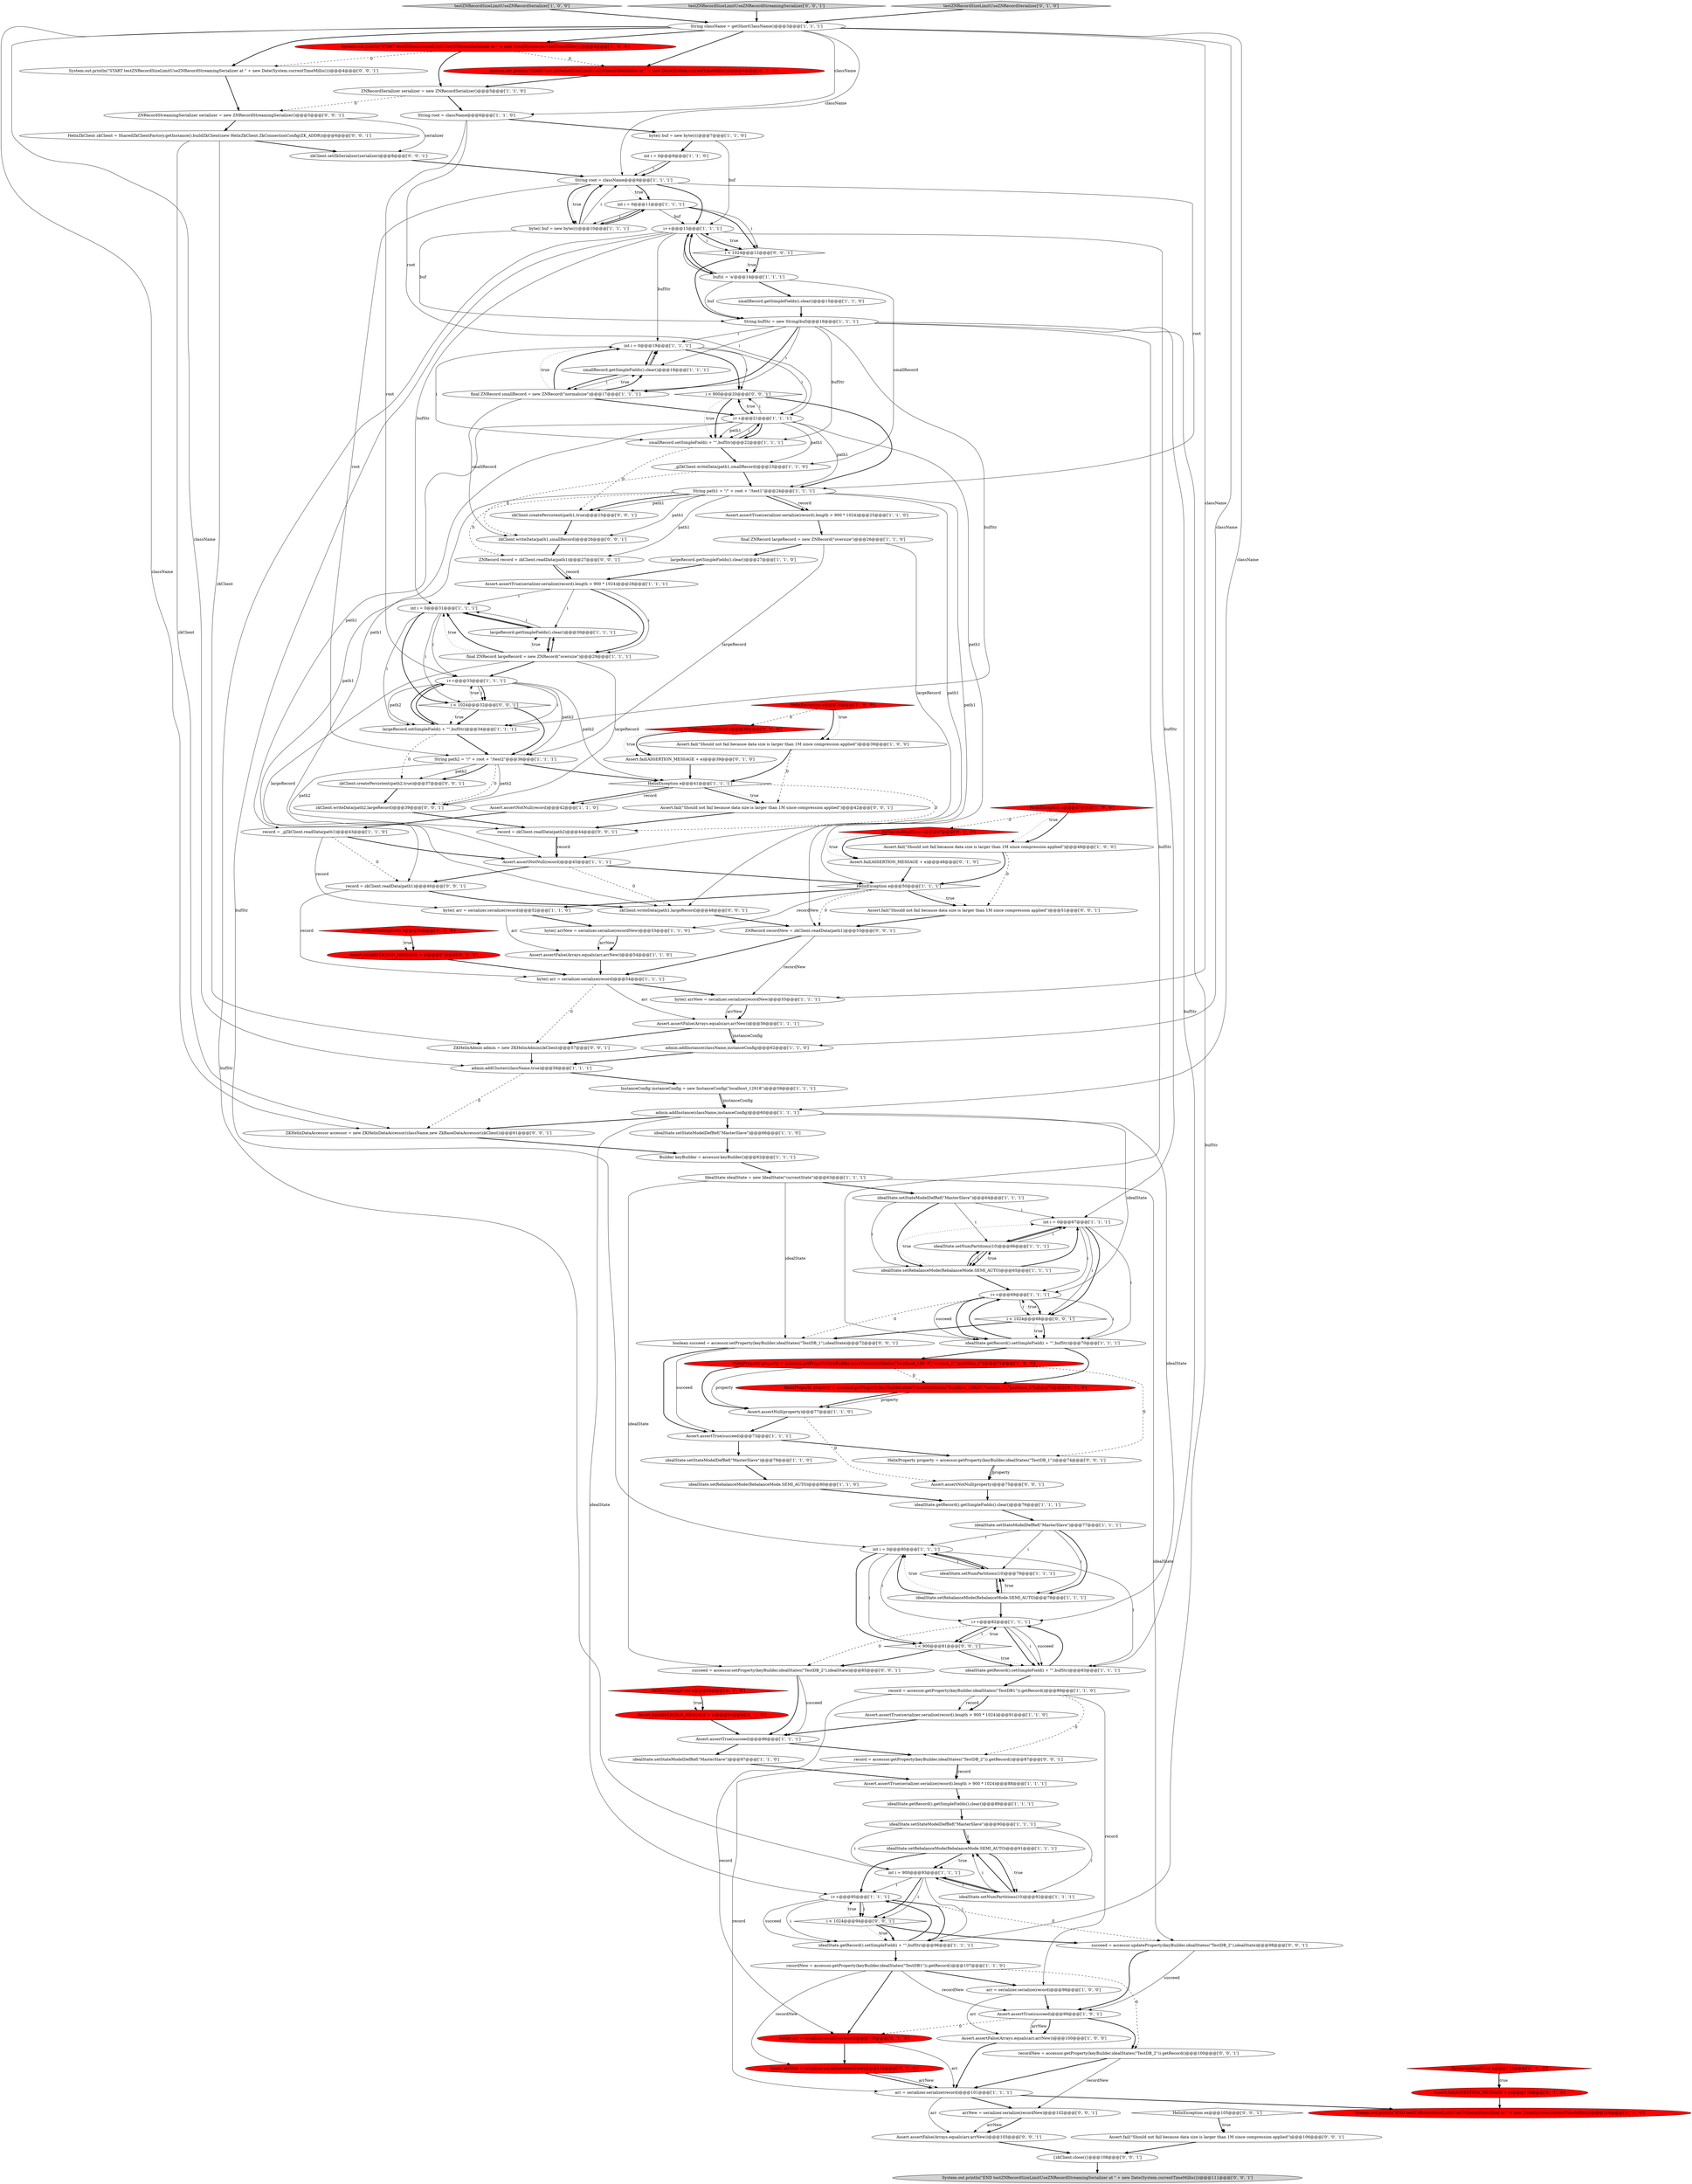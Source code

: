 digraph {
122 [style = filled, label = "zkClient.createPersistent(path2,true)@@@37@@@['0', '0', '1']", fillcolor = white, shape = ellipse image = "AAA0AAABBB3BBB"];
56 [style = filled, label = "byte(( arrNew = serializer.serialize(recordNew)@@@55@@@['1', '1', '1']", fillcolor = white, shape = ellipse image = "AAA0AAABBB1BBB"];
2 [style = filled, label = "final ZNRecord largeRecord = new ZNRecord(\"oversize\")@@@26@@@['1', '1', '0']", fillcolor = white, shape = ellipse image = "AAA0AAABBB1BBB"];
79 [style = filled, label = "System.out.println(\"START testZNRecordSizeLimitUseZNRecordSerializer at \" + new Date(System.currentTimeMillis()))@@@4@@@['1', '0', '0']", fillcolor = red, shape = ellipse image = "AAA1AAABBB1BBB"];
71 [style = filled, label = "String className = getShortClassName()@@@3@@@['1', '1', '1']", fillcolor = white, shape = ellipse image = "AAA0AAABBB1BBB"];
20 [style = filled, label = "i++@@@33@@@['1', '1', '1']", fillcolor = white, shape = ellipse image = "AAA0AAABBB1BBB"];
110 [style = filled, label = "boolean succeed = accessor.setProperty(keyBuilder.idealStates(\"TestDB_1\"),idealState)@@@72@@@['0', '0', '1']", fillcolor = white, shape = ellipse image = "AAA0AAABBB3BBB"];
37 [style = filled, label = "idealState.setStateModelDefRef(\"MasterSlave\")@@@64@@@['1', '1', '1']", fillcolor = white, shape = ellipse image = "AAA0AAABBB1BBB"];
90 [style = filled, label = "Assert.fail(ASSERTION_MESSAGE + e)@@@94@@@['0', '1', '0']", fillcolor = red, shape = ellipse image = "AAA1AAABBB2BBB"];
14 [style = filled, label = "Assert.assertTrue(serializer.serialize(record).length > 900 * 1024)@@@91@@@['1', '1', '0']", fillcolor = white, shape = ellipse image = "AAA0AAABBB1BBB"];
43 [style = filled, label = "i++@@@95@@@['1', '1', '1']", fillcolor = white, shape = ellipse image = "AAA0AAABBB1BBB"];
50 [style = filled, label = "IdealState idealState = new IdealState(\"currentState\")@@@63@@@['1', '1', '1']", fillcolor = white, shape = ellipse image = "AAA0AAABBB1BBB"];
115 [style = filled, label = "Assert.fail(\"Should not fail because data size is larger than 1M since compression applied\")@@@51@@@['0', '0', '1']", fillcolor = white, shape = ellipse image = "AAA0AAABBB3BBB"];
35 [style = filled, label = "final ZNRecord largeRecord = new ZNRecord(\"oversize\")@@@29@@@['1', '1', '1']", fillcolor = white, shape = ellipse image = "AAA0AAABBB1BBB"];
22 [style = filled, label = "idealState.getRecord().getSimpleFields().clear()@@@89@@@['1', '1', '1']", fillcolor = white, shape = ellipse image = "AAA0AAABBB1BBB"];
25 [style = filled, label = "testZNRecordSizeLimitUseZNRecordSerializer['1', '0', '0']", fillcolor = lightgray, shape = diamond image = "AAA0AAABBB1BBB"];
64 [style = filled, label = "idealState.setRebalanceMode(RebalanceMode.SEMI_AUTO)@@@91@@@['1', '1', '1']", fillcolor = white, shape = ellipse image = "AAA0AAABBB1BBB"];
85 [style = filled, label = "Assert.assertNotNull(record)@@@42@@@['1', '1', '0']", fillcolor = white, shape = ellipse image = "AAA0AAABBB1BBB"];
128 [style = filled, label = "recordNew = accessor.getProperty(keyBuilder.idealStates(\"TestDB_2\")).getRecord()@@@100@@@['0', '0', '1']", fillcolor = white, shape = ellipse image = "AAA0AAABBB3BBB"];
46 [style = filled, label = "int i = 0@@@11@@@['1', '1', '1']", fillcolor = white, shape = ellipse image = "AAA0AAABBB1BBB"];
47 [style = filled, label = "largeRecord.getSimpleFields().clear()@@@27@@@['1', '1', '0']", fillcolor = white, shape = ellipse image = "AAA0AAABBB1BBB"];
67 [style = filled, label = "byte(( buf = new byte((((@@@7@@@['1', '1', '0']", fillcolor = white, shape = ellipse image = "AAA0AAABBB1BBB"];
120 [style = filled, label = "zkClient.createPersistent(path1,true)@@@25@@@['0', '0', '1']", fillcolor = white, shape = ellipse image = "AAA0AAABBB3BBB"];
121 [style = filled, label = "testZNRecordSizeLimitUseZNRecordStreamingSerializer['0', '0', '1']", fillcolor = lightgray, shape = diamond image = "AAA0AAABBB3BBB"];
10 [style = filled, label = "int i = 0@@@31@@@['1', '1', '1']", fillcolor = white, shape = ellipse image = "AAA0AAABBB1BBB"];
108 [style = filled, label = "ZKHelixAdmin admin = new ZKHelixAdmin(zkClient)@@@57@@@['0', '0', '1']", fillcolor = white, shape = ellipse image = "AAA0AAABBB3BBB"];
140 [style = filled, label = "record = zkClient.readData(path2)@@@44@@@['0', '0', '1']", fillcolor = white, shape = ellipse image = "AAA0AAABBB3BBB"];
94 [style = filled, label = "HelixProperty property = accessor.getProperty(keyBuilder.stateTransitionStatus(\"localhost_12918\",\"session_1\",\"partition_1\"))@@@76@@@['0', '1', '0']", fillcolor = red, shape = ellipse image = "AAA1AAABBB2BBB"];
105 [style = filled, label = "ZNRecord record = zkClient.readData(path1)@@@27@@@['0', '0', '1']", fillcolor = white, shape = ellipse image = "AAA0AAABBB3BBB"];
132 [style = filled, label = "arrNew = serializer.serialize(recordNew)@@@102@@@['0', '0', '1']", fillcolor = white, shape = ellipse image = "AAA0AAABBB3BBB"];
126 [style = filled, label = "ZNRecordStreamingSerializer serializer = new ZNRecordStreamingSerializer()@@@5@@@['0', '0', '1']", fillcolor = white, shape = ellipse image = "AAA0AAABBB3BBB"];
77 [style = filled, label = "idealState.getRecord().setSimpleField(i + \"\",bufStr)@@@96@@@['1', '1', '1']", fillcolor = white, shape = ellipse image = "AAA0AAABBB1BBB"];
136 [style = filled, label = "HelixException ex@@@105@@@['0', '0', '1']", fillcolor = white, shape = diamond image = "AAA0AAABBB3BBB"];
53 [style = filled, label = "idealState.getRecord().getSimpleFields().clear()@@@76@@@['1', '1', '1']", fillcolor = white, shape = ellipse image = "AAA0AAABBB1BBB"];
86 [style = filled, label = "Assert.assertTrue(serializer.serialize(record).length > 900 * 1024)@@@25@@@['1', '1', '0']", fillcolor = white, shape = ellipse image = "AAA0AAABBB1BBB"];
68 [style = filled, label = "Assert.assertFalse(Arrays.equals(arr,arrNew))@@@100@@@['1', '0', '0']", fillcolor = white, shape = ellipse image = "AAA0AAABBB1BBB"];
58 [style = filled, label = "int i = 0@@@19@@@['1', '1', '1']", fillcolor = white, shape = ellipse image = "AAA0AAABBB1BBB"];
45 [style = filled, label = "int i = 900@@@93@@@['1', '1', '1']", fillcolor = white, shape = ellipse image = "AAA0AAABBB1BBB"];
6 [style = filled, label = "byte(( arrNew = serializer.serialize(recordNew)@@@53@@@['1', '1', '0']", fillcolor = white, shape = ellipse image = "AAA0AAABBB1BBB"];
29 [style = filled, label = "Assert.assertTrue(serializer.serialize(record).length > 900 * 1024)@@@88@@@['1', '1', '1']", fillcolor = white, shape = ellipse image = "AAA0AAABBB1BBB"];
99 [style = filled, label = "byte(( arr = serializer.serialize(record)@@@109@@@['0', '1', '0']", fillcolor = red, shape = ellipse image = "AAA1AAABBB2BBB"];
4 [style = filled, label = "String root = className@@@6@@@['1', '1', '0']", fillcolor = white, shape = ellipse image = "AAA0AAABBB1BBB"];
52 [style = filled, label = "Assert.fail(\"Should not fail because data size is larger than 1M since compression applied\")@@@48@@@['1', '0', '0']", fillcolor = white, shape = ellipse image = "AAA0AAABBB1BBB"];
104 [style = filled, label = "System.out.println(\"END testZNRecordSizeLimitUseZNRecordStreamingSerializer at \" + new Date(System.currentTimeMillis()))@@@111@@@['0', '0', '1']", fillcolor = lightgray, shape = ellipse image = "AAA0AAABBB3BBB"];
138 [style = filled, label = "zkClient.writeData(path1,smallRecord)@@@26@@@['0', '0', '1']", fillcolor = white, shape = ellipse image = "AAA0AAABBB3BBB"];
59 [style = filled, label = "idealState.setStateModelDefRef(\"MasterSlave\")@@@79@@@['1', '1', '0']", fillcolor = white, shape = ellipse image = "AAA0AAABBB1BBB"];
73 [style = filled, label = "HelixException e@@@41@@@['1', '1', '1']", fillcolor = white, shape = diamond image = "AAA0AAABBB1BBB"];
131 [style = filled, label = "i < 1024@@@32@@@['0', '0', '1']", fillcolor = white, shape = diamond image = "AAA0AAABBB3BBB"];
109 [style = filled, label = "Assert.assertFalse(Arrays.equals(arr,arrNew))@@@103@@@['0', '0', '1']", fillcolor = white, shape = ellipse image = "AAA0AAABBB3BBB"];
9 [style = filled, label = "arr = serializer.serialize(record)@@@101@@@['1', '1', '1']", fillcolor = white, shape = ellipse image = "AAA0AAABBB1BBB"];
92 [style = filled, label = "testZNRecordSizeLimitUseZNRecordSerializer['0', '1', '0']", fillcolor = lightgray, shape = diamond image = "AAA0AAABBB2BBB"];
61 [style = filled, label = "int i = 0@@@67@@@['1', '1', '1']", fillcolor = white, shape = ellipse image = "AAA0AAABBB1BBB"];
57 [style = filled, label = "Assert.assertTrue(succeed)@@@73@@@['1', '1', '1']", fillcolor = white, shape = ellipse image = "AAA0AAABBB1BBB"];
12 [style = filled, label = "i++@@@82@@@['1', '1', '1']", fillcolor = white, shape = ellipse image = "AAA0AAABBB1BBB"];
98 [style = filled, label = "Assert.fail(ASSERTION_MESSAGE + e)@@@57@@@['0', '1', '0']", fillcolor = red, shape = ellipse image = "AAA1AAABBB2BBB"];
60 [style = filled, label = "idealState.setNumPartitions(10)@@@66@@@['1', '1', '1']", fillcolor = white, shape = ellipse image = "AAA0AAABBB1BBB"];
62 [style = filled, label = "idealState.setRebalanceMode(RebalanceMode.SEMI_AUTO)@@@80@@@['1', '1', '0']", fillcolor = white, shape = ellipse image = "AAA0AAABBB1BBB"];
101 [style = filled, label = "Assert.fail(ASSERTION_MESSAGE + e)@@@48@@@['0', '1', '0']", fillcolor = white, shape = ellipse image = "AAA0AAABBB2BBB"];
51 [style = filled, label = "final ZNRecord smallRecord = new ZNRecord(\"normalsize\")@@@17@@@['1', '1', '1']", fillcolor = white, shape = ellipse image = "AAA0AAABBB1BBB"];
118 [style = filled, label = "i < 1024@@@12@@@['0', '0', '1']", fillcolor = white, shape = diamond image = "AAA0AAABBB3BBB"];
95 [style = filled, label = "ZkMarshallingError e@@@38@@@['0', '1', '0']", fillcolor = red, shape = diamond image = "AAA1AAABBB2BBB"];
100 [style = filled, label = "byte(( arrNew = serializer.serialize(recordNew)@@@110@@@['0', '1', '0']", fillcolor = red, shape = ellipse image = "AAA1AAABBB2BBB"];
49 [style = filled, label = "HelixException e@@@50@@@['1', '1', '1']", fillcolor = white, shape = diamond image = "AAA0AAABBB1BBB"];
44 [style = filled, label = "Assert.assertNull(property)@@@77@@@['1', '1', '0']", fillcolor = white, shape = ellipse image = "AAA0AAABBB1BBB"];
124 [style = filled, label = "i < 900@@@20@@@['0', '0', '1']", fillcolor = white, shape = diamond image = "AAA0AAABBB3BBB"];
111 [style = filled, label = "{zkClient.close()}@@@108@@@['0', '0', '1']", fillcolor = white, shape = ellipse image = "AAA0AAABBB3BBB"];
117 [style = filled, label = "System.out.println(\"START testZNRecordSizeLimitUseZNRecordStreamingSerializer at \" + new Date(System.currentTimeMillis()))@@@4@@@['0', '0', '1']", fillcolor = white, shape = ellipse image = "AAA0AAABBB3BBB"];
125 [style = filled, label = "Assert.fail(\"Should not fail because data size is larger than 1M since compression applied\")@@@42@@@['0', '0', '1']", fillcolor = white, shape = ellipse image = "AAA0AAABBB3BBB"];
0 [style = filled, label = "Builder keyBuilder = accessor.keyBuilder()@@@62@@@['1', '1', '1']", fillcolor = white, shape = ellipse image = "AAA0AAABBB1BBB"];
30 [style = filled, label = "smallRecord.getSimpleFields().clear()@@@15@@@['1', '1', '0']", fillcolor = white, shape = ellipse image = "AAA0AAABBB1BBB"];
31 [style = filled, label = "admin.addInstance(className,instanceConfig)@@@60@@@['1', '1', '1']", fillcolor = white, shape = ellipse image = "AAA0AAABBB1BBB"];
84 [style = filled, label = "HelixException e@@@47@@@['1', '0', '0']", fillcolor = red, shape = diamond image = "AAA1AAABBB1BBB"];
133 [style = filled, label = "Assert.fail(\"Should not fail because data size is larger than 1M since compression applied\")@@@106@@@['0', '0', '1']", fillcolor = white, shape = ellipse image = "AAA0AAABBB3BBB"];
134 [style = filled, label = "HelixProperty property = accessor.getProperty(keyBuilder.idealStates(\"TestDB_1\"))@@@74@@@['0', '0', '1']", fillcolor = white, shape = ellipse image = "AAA0AAABBB3BBB"];
88 [style = filled, label = "ZkMarshallingError e@@@56@@@['0', '1', '0']", fillcolor = red, shape = diamond image = "AAA1AAABBB2BBB"];
107 [style = filled, label = "zkClient.setZkSerializer(serializer)@@@8@@@['0', '0', '1']", fillcolor = white, shape = ellipse image = "AAA0AAABBB3BBB"];
26 [style = filled, label = "admin.addInstance(className,instanceConfig)@@@62@@@['1', '1', '0']", fillcolor = white, shape = ellipse image = "AAA0AAABBB1BBB"];
135 [style = filled, label = "i < 900@@@81@@@['0', '0', '1']", fillcolor = white, shape = diamond image = "AAA0AAABBB3BBB"];
15 [style = filled, label = "Assert.assertTrue(succeed)@@@86@@@['1', '1', '1']", fillcolor = white, shape = ellipse image = "AAA0AAABBB1BBB"];
70 [style = filled, label = "arr = serializer.serialize(record)@@@98@@@['1', '0', '0']", fillcolor = white, shape = ellipse image = "AAA0AAABBB1BBB"];
41 [style = filled, label = "i++@@@13@@@['1', '1', '1']", fillcolor = white, shape = ellipse image = "AAA0AAABBB1BBB"];
63 [style = filled, label = "HelixException e@@@38@@@['1', '0', '0']", fillcolor = red, shape = diamond image = "AAA1AAABBB1BBB"];
16 [style = filled, label = "record = _gZkClient.readData(path1)@@@43@@@['1', '1', '0']", fillcolor = white, shape = ellipse image = "AAA0AAABBB1BBB"];
65 [style = filled, label = "Assert.assertNotNull(record)@@@45@@@['1', '1', '1']", fillcolor = white, shape = ellipse image = "AAA0AAABBB1BBB"];
21 [style = filled, label = "Assert.assertTrue(serializer.serialize(record).length > 900 * 1024)@@@28@@@['1', '1', '1']", fillcolor = white, shape = ellipse image = "AAA0AAABBB1BBB"];
130 [style = filled, label = "record = zkClient.readData(path1)@@@46@@@['0', '0', '1']", fillcolor = white, shape = ellipse image = "AAA0AAABBB3BBB"];
38 [style = filled, label = "ZNRecordSerializer serializer = new ZNRecordSerializer()@@@5@@@['1', '1', '0']", fillcolor = white, shape = ellipse image = "AAA0AAABBB1BBB"];
82 [style = filled, label = "idealState.setRebalanceMode(RebalanceMode.SEMI_AUTO)@@@65@@@['1', '1', '1']", fillcolor = white, shape = ellipse image = "AAA0AAABBB1BBB"];
13 [style = filled, label = "String path2 = \"/\" + root + \"/test2\"@@@36@@@['1', '1', '1']", fillcolor = white, shape = ellipse image = "AAA0AAABBB1BBB"];
28 [style = filled, label = "i++@@@21@@@['1', '1', '1']", fillcolor = white, shape = ellipse image = "AAA0AAABBB1BBB"];
18 [style = filled, label = "recordNew = accessor.getProperty(keyBuilder.idealStates(\"TestDB1\")).getRecord()@@@107@@@['1', '1', '0']", fillcolor = white, shape = ellipse image = "AAA0AAABBB1BBB"];
23 [style = filled, label = "idealState.setStateModelDefRef(\"MasterSlave\")@@@90@@@['1', '1', '1']", fillcolor = white, shape = ellipse image = "AAA0AAABBB1BBB"];
112 [style = filled, label = "ZNRecord recordNew = zkClient.readData(path1)@@@53@@@['0', '0', '1']", fillcolor = white, shape = ellipse image = "AAA0AAABBB3BBB"];
33 [style = filled, label = "byte(( buf = new byte((((@@@10@@@['1', '1', '1']", fillcolor = white, shape = ellipse image = "AAA0AAABBB1BBB"];
137 [style = filled, label = "Assert.assertNotNull(property)@@@75@@@['0', '0', '1']", fillcolor = white, shape = ellipse image = "AAA0AAABBB3BBB"];
87 [style = filled, label = "Assert.assertFalse(Arrays.equals(arr,arrNew))@@@54@@@['1', '1', '0']", fillcolor = white, shape = ellipse image = "AAA0AAABBB1BBB"];
119 [style = filled, label = "ZKHelixDataAccessor accessor = new ZKHelixDataAccessor(className,new ZkBaseDataAccessor(zkClient))@@@61@@@['0', '0', '1']", fillcolor = white, shape = ellipse image = "AAA0AAABBB3BBB"];
17 [style = filled, label = "idealState.setStateModelDefRef(\"MasterSlave\")@@@97@@@['1', '1', '0']", fillcolor = white, shape = ellipse image = "AAA0AAABBB1BBB"];
66 [style = filled, label = "HelixProperty property = accessor.getProperty(keyBuilder.stateTransitionStatus(\"localhost_12918\",\"session_1\",\"partition_1\"))@@@71@@@['1', '0', '0']", fillcolor = red, shape = ellipse image = "AAA1AAABBB1BBB"];
103 [style = filled, label = "ZkMarshallingError e@@@113@@@['0', '1', '0']", fillcolor = red, shape = diamond image = "AAA1AAABBB2BBB"];
89 [style = filled, label = "Assert.fail(ASSERTION_MESSAGE + e)@@@39@@@['0', '1', '0']", fillcolor = white, shape = ellipse image = "AAA0AAABBB2BBB"];
3 [style = filled, label = "smallRecord.setSimpleField(i + \"\",bufStr)@@@22@@@['1', '1', '1']", fillcolor = white, shape = ellipse image = "AAA0AAABBB1BBB"];
54 [style = filled, label = "String root = className@@@9@@@['1', '1', '1']", fillcolor = white, shape = ellipse image = "AAA0AAABBB1BBB"];
102 [style = filled, label = "Assert.fail(ASSERTION_MESSAGE + e)@@@114@@@['0', '1', '0']", fillcolor = red, shape = ellipse image = "AAA1AAABBB2BBB"];
74 [style = filled, label = "buf(i( = 'a'@@@14@@@['1', '1', '1']", fillcolor = white, shape = ellipse image = "AAA0AAABBB1BBB"];
24 [style = filled, label = "byte(( arr = serializer.serialize(record)@@@54@@@['1', '1', '1']", fillcolor = white, shape = ellipse image = "AAA0AAABBB1BBB"];
39 [style = filled, label = "String path1 = \"/\" + root + \"/test1\"@@@24@@@['1', '1', '1']", fillcolor = white, shape = ellipse image = "AAA0AAABBB1BBB"];
27 [style = filled, label = "record = accessor.getProperty(keyBuilder.idealStates(\"TestDB1\")).getRecord()@@@89@@@['1', '1', '0']", fillcolor = white, shape = ellipse image = "AAA0AAABBB1BBB"];
55 [style = filled, label = "smallRecord.getSimpleFields().clear()@@@18@@@['1', '1', '1']", fillcolor = white, shape = ellipse image = "AAA0AAABBB1BBB"];
91 [style = filled, label = "System.out.println(\"END testZNRecordSizeLimitUseZNRecordSerializer at \" + new Date(System.currentTimeMillis()))@@@116@@@['0', '1', '0']", fillcolor = red, shape = ellipse image = "AAA1AAABBB2BBB"];
93 [style = filled, label = "System.out.println(\"START testZNRecordSizeLimitUseZNRecordSerializer at \" + new Date(System.currentTimeMillis()))@@@4@@@['0', '1', '0']", fillcolor = red, shape = ellipse image = "AAA1AAABBB2BBB"];
113 [style = filled, label = "record = accessor.getProperty(keyBuilder.idealStates(\"TestDB_2\")).getRecord()@@@87@@@['0', '0', '1']", fillcolor = white, shape = ellipse image = "AAA0AAABBB3BBB"];
81 [style = filled, label = "idealState.setStateModelDefRef(\"MasterSlave\")@@@66@@@['1', '1', '0']", fillcolor = white, shape = ellipse image = "AAA0AAABBB1BBB"];
78 [style = filled, label = "Assert.assertTrue(succeed)@@@99@@@['1', '0', '1']", fillcolor = white, shape = ellipse image = "AAA0AAABBB1BBB"];
36 [style = filled, label = "i++@@@69@@@['1', '1', '1']", fillcolor = white, shape = ellipse image = "AAA0AAABBB1BBB"];
5 [style = filled, label = "InstanceConfig instanceConfig = new InstanceConfig(\"localhost_12918\")@@@59@@@['1', '1', '1']", fillcolor = white, shape = ellipse image = "AAA0AAABBB1BBB"];
48 [style = filled, label = "idealState.setNumPartitions(10)@@@92@@@['1', '1', '1']", fillcolor = white, shape = ellipse image = "AAA0AAABBB1BBB"];
97 [style = filled, label = "ZkMarshallingError e@@@47@@@['0', '1', '0']", fillcolor = red, shape = diamond image = "AAA1AAABBB2BBB"];
106 [style = filled, label = "succeed = accessor.updateProperty(keyBuilder.idealStates(\"TestDB_2\"),idealState)@@@98@@@['0', '0', '1']", fillcolor = white, shape = ellipse image = "AAA0AAABBB3BBB"];
8 [style = filled, label = "int i = 0@@@8@@@['1', '1', '0']", fillcolor = white, shape = ellipse image = "AAA0AAABBB1BBB"];
42 [style = filled, label = "int i = 0@@@80@@@['1', '1', '1']", fillcolor = white, shape = ellipse image = "AAA0AAABBB1BBB"];
1 [style = filled, label = "Assert.assertFalse(Arrays.equals(arr,arrNew))@@@56@@@['1', '1', '1']", fillcolor = white, shape = ellipse image = "AAA0AAABBB1BBB"];
129 [style = filled, label = "zkClient.writeData(path1,largeRecord)@@@48@@@['0', '0', '1']", fillcolor = white, shape = ellipse image = "AAA0AAABBB3BBB"];
32 [style = filled, label = "idealState.getRecord().setSimpleField(i + \"\",bufStr)@@@83@@@['1', '1', '1']", fillcolor = white, shape = ellipse image = "AAA0AAABBB1BBB"];
96 [style = filled, label = "ZkMarshallingError e@@@93@@@['0', '1', '0']", fillcolor = red, shape = diamond image = "AAA1AAABBB2BBB"];
80 [style = filled, label = "idealState.setRebalanceMode(RebalanceMode.SEMI_AUTO)@@@78@@@['1', '1', '1']", fillcolor = white, shape = ellipse image = "AAA0AAABBB1BBB"];
40 [style = filled, label = "byte(( arr = serializer.serialize(record)@@@52@@@['1', '1', '0']", fillcolor = white, shape = ellipse image = "AAA0AAABBB1BBB"];
72 [style = filled, label = "Assert.fail(\"Should not fail because data size is larger than 1M since compression applied\")@@@39@@@['1', '0', '0']", fillcolor = white, shape = ellipse image = "AAA0AAABBB1BBB"];
83 [style = filled, label = "largeRecord.getSimpleFields().clear()@@@30@@@['1', '1', '1']", fillcolor = white, shape = ellipse image = "AAA0AAABBB1BBB"];
19 [style = filled, label = "String bufStr = new String(buf)@@@16@@@['1', '1', '1']", fillcolor = white, shape = ellipse image = "AAA0AAABBB1BBB"];
7 [style = filled, label = "_gZkClient.writeData(path1,smallRecord)@@@23@@@['1', '1', '0']", fillcolor = white, shape = ellipse image = "AAA0AAABBB1BBB"];
75 [style = filled, label = "idealState.setStateModelDefRef(\"MasterSlave\")@@@77@@@['1', '1', '1']", fillcolor = white, shape = ellipse image = "AAA0AAABBB1BBB"];
69 [style = filled, label = "admin.addCluster(className,true)@@@58@@@['1', '1', '1']", fillcolor = white, shape = ellipse image = "AAA0AAABBB1BBB"];
114 [style = filled, label = "i < 1024@@@68@@@['0', '0', '1']", fillcolor = white, shape = diamond image = "AAA0AAABBB3BBB"];
11 [style = filled, label = "idealState.setNumPartitions(10)@@@79@@@['1', '1', '1']", fillcolor = white, shape = ellipse image = "AAA0AAABBB1BBB"];
123 [style = filled, label = "zkClient.writeData(path2,largeRecord)@@@39@@@['0', '0', '1']", fillcolor = white, shape = ellipse image = "AAA0AAABBB3BBB"];
76 [style = filled, label = "idealState.getRecord().setSimpleField(i + \"\",bufStr)@@@70@@@['1', '1', '1']", fillcolor = white, shape = ellipse image = "AAA0AAABBB1BBB"];
34 [style = filled, label = "largeRecord.setSimpleField(i + \"\",bufStr)@@@34@@@['1', '1', '1']", fillcolor = white, shape = ellipse image = "AAA0AAABBB1BBB"];
127 [style = filled, label = "HelixZkClient zkClient = SharedZkClientFactory.getInstance().buildZkClient(new HelixZkClient.ZkConnectionConfig(ZK_ADDR))@@@6@@@['0', '0', '1']", fillcolor = white, shape = ellipse image = "AAA0AAABBB3BBB"];
139 [style = filled, label = "i < 1024@@@94@@@['0', '0', '1']", fillcolor = white, shape = diamond image = "AAA0AAABBB3BBB"];
116 [style = filled, label = "succeed = accessor.setProperty(keyBuilder.idealStates(\"TestDB_2\"),idealState)@@@85@@@['0', '0', '1']", fillcolor = white, shape = ellipse image = "AAA0AAABBB3BBB"];
12->116 [style = dashed, label="0"];
55->51 [style = solid, label="i"];
114->36 [style = dotted, label="true"];
11->42 [style = solid, label="i"];
39->105 [style = solid, label="path1"];
124->3 [style = bold, label=""];
55->51 [style = bold, label=""];
59->62 [style = bold, label=""];
57->59 [style = bold, label=""];
51->58 [style = dotted, label="true"];
116->15 [style = solid, label="succeed"];
41->74 [style = bold, label=""];
20->131 [style = solid, label="i"];
18->128 [style = dashed, label="0"];
140->65 [style = bold, label=""];
15->17 [style = bold, label=""];
62->53 [style = bold, label=""];
13->140 [style = solid, label="path2"];
99->9 [style = solid, label="arr"];
64->43 [style = bold, label=""];
39->86 [style = bold, label=""];
89->73 [style = bold, label=""];
126->107 [style = solid, label="serializer"];
15->113 [style = bold, label=""];
84->52 [style = bold, label=""];
4->20 [style = solid, label="root"];
35->20 [style = bold, label=""];
139->43 [style = dotted, label="true"];
80->11 [style = dotted, label="true"];
37->82 [style = solid, label="i"];
136->133 [style = bold, label=""];
51->58 [style = bold, label=""];
20->73 [style = solid, label="path2"];
64->45 [style = bold, label=""];
12->135 [style = bold, label=""];
94->44 [style = bold, label=""];
18->70 [style = bold, label=""];
139->77 [style = dotted, label="true"];
69->119 [style = dashed, label="0"];
44->57 [style = bold, label=""];
122->123 [style = bold, label=""];
82->36 [style = bold, label=""];
19->77 [style = solid, label="bufStr"];
121->71 [style = bold, label=""];
94->44 [style = solid, label="property"];
43->77 [style = bold, label=""];
12->32 [style = bold, label=""];
32->27 [style = bold, label=""];
37->61 [style = solid, label="i"];
10->131 [style = bold, label=""];
42->12 [style = solid, label="i"];
78->99 [style = dashed, label="0"];
88->98 [style = dotted, label="true"];
105->21 [style = solid, label="record"];
60->82 [style = solid, label="i"];
7->39 [style = bold, label=""];
5->31 [style = solid, label="instanceConfig"];
96->90 [style = dotted, label="true"];
47->21 [style = bold, label=""];
75->11 [style = solid, label="i"];
2->47 [style = bold, label=""];
26->69 [style = bold, label=""];
54->33 [style = dotted, label="true"];
52->115 [style = dashed, label="0"];
98->24 [style = bold, label=""];
49->6 [style = solid, label="recordNew"];
108->69 [style = bold, label=""];
19->34 [style = solid, label="bufStr"];
61->114 [style = solid, label="i"];
46->118 [style = bold, label=""];
34->122 [style = dashed, label="0"];
35->83 [style = dotted, label="true"];
114->76 [style = bold, label=""];
117->126 [style = bold, label=""];
132->109 [style = solid, label="arrNew"];
36->110 [style = dashed, label="0"];
28->49 [style = solid, label="path1"];
63->72 [style = dotted, label="true"];
114->76 [style = dotted, label="true"];
100->9 [style = bold, label=""];
48->45 [style = bold, label=""];
131->20 [style = dotted, label="true"];
67->41 [style = solid, label="buf"];
19->58 [style = solid, label="i"];
58->124 [style = solid, label="i"];
135->116 [style = bold, label=""];
130->24 [style = solid, label="record"];
13->123 [style = dashed, label="0"];
127->107 [style = bold, label=""];
19->32 [style = solid, label="bufStr"];
79->117 [style = dashed, label="0"];
136->133 [style = dotted, label="true"];
72->125 [style = dashed, label="0"];
17->29 [style = bold, label=""];
19->55 [style = solid, label="i"];
46->33 [style = solid, label="i"];
56->1 [style = bold, label=""];
82->61 [style = bold, label=""];
36->76 [style = solid, label="i"];
35->10 [style = dotted, label="true"];
45->43 [style = solid, label="i"];
45->48 [style = bold, label=""];
38->126 [style = dashed, label="0"];
54->39 [style = solid, label="root"];
67->8 [style = bold, label=""];
39->112 [style = solid, label="path1"];
126->127 [style = bold, label=""];
51->55 [style = dotted, label="true"];
49->115 [style = dotted, label="true"];
18->99 [style = bold, label=""];
35->10 [style = bold, label=""];
28->3 [style = bold, label=""];
12->135 [style = solid, label="i"];
4->67 [style = bold, label=""];
21->35 [style = bold, label=""];
49->40 [style = bold, label=""];
80->42 [style = bold, label=""];
53->75 [style = bold, label=""];
28->3 [style = solid, label="path1"];
10->20 [style = solid, label="i"];
73->125 [style = bold, label=""];
31->12 [style = solid, label="idealState"];
58->3 [style = solid, label="i"];
31->119 [style = bold, label=""];
21->35 [style = solid, label="i"];
138->105 [style = bold, label=""];
71->79 [style = bold, label=""];
10->131 [style = solid, label="i"];
125->140 [style = bold, label=""];
105->21 [style = bold, label=""];
41->42 [style = solid, label="bufStr"];
22->23 [style = bold, label=""];
109->111 [style = bold, label=""];
80->42 [style = dotted, label="true"];
135->32 [style = bold, label=""];
39->105 [style = dashed, label="0"];
49->112 [style = dashed, label="0"];
83->10 [style = bold, label=""];
75->42 [style = solid, label="i"];
65->129 [style = dashed, label="0"];
23->64 [style = bold, label=""];
124->39 [style = bold, label=""];
92->71 [style = bold, label=""];
75->80 [style = solid, label="i"];
78->68 [style = bold, label=""];
82->60 [style = dotted, label="true"];
70->78 [style = bold, label=""];
95->89 [style = bold, label=""];
50->110 [style = solid, label="idealState"];
137->53 [style = bold, label=""];
112->24 [style = bold, label=""];
13->123 [style = solid, label="path2"];
71->56 [style = solid, label="className"];
2->13 [style = solid, label="largeRecord"];
37->60 [style = solid, label="i"];
93->38 [style = bold, label=""];
79->38 [style = bold, label=""];
111->104 [style = bold, label=""];
28->7 [style = solid, label="path1"];
6->87 [style = solid, label="arrNew"];
28->39 [style = solid, label="path1"];
83->35 [style = bold, label=""];
74->7 [style = solid, label="smallRecord"];
27->14 [style = solid, label="record"];
20->34 [style = solid, label="i"];
19->51 [style = bold, label=""];
74->41 [style = solid, label="i"];
36->76 [style = solid, label="succeed"];
61->60 [style = bold, label=""];
54->46 [style = dotted, label="true"];
52->49 [style = bold, label=""];
28->3 [style = solid, label="i"];
34->13 [style = bold, label=""];
35->123 [style = solid, label="largeRecord"];
41->10 [style = solid, label="bufStr"];
27->70 [style = solid, label="record"];
130->129 [style = bold, label=""];
28->124 [style = solid, label="i"];
46->118 [style = solid, label="i"];
36->76 [style = bold, label=""];
127->119 [style = solid, label="zkClient"];
95->89 [style = dotted, label="true"];
51->55 [style = bold, label=""];
113->29 [style = solid, label="record"];
8->54 [style = solid, label="i"];
51->138 [style = solid, label="smallRecord"];
73->85 [style = bold, label=""];
101->49 [style = bold, label=""];
73->85 [style = solid, label="record"];
28->16 [style = solid, label="path1"];
55->58 [style = bold, label=""];
61->76 [style = solid, label="i"];
20->34 [style = solid, label="path2"];
63->72 [style = bold, label=""];
82->60 [style = bold, label=""];
34->20 [style = bold, label=""];
123->140 [style = bold, label=""];
132->109 [style = bold, label=""];
32->12 [style = bold, label=""];
134->137 [style = bold, label=""];
128->9 [style = bold, label=""];
31->36 [style = solid, label="idealState"];
83->10 [style = solid, label="i"];
120->138 [style = bold, label=""];
45->77 [style = solid, label="i"];
37->82 [style = bold, label=""];
58->124 [style = bold, label=""];
39->120 [style = bold, label=""];
43->77 [style = solid, label="succeed"];
41->118 [style = solid, label="i"];
31->81 [style = bold, label=""];
43->106 [style = dashed, label="0"];
106->78 [style = bold, label=""];
116->15 [style = bold, label=""];
97->101 [style = dotted, label="true"];
61->36 [style = solid, label="i"];
33->46 [style = bold, label=""];
23->45 [style = solid, label="i"];
113->29 [style = bold, label=""];
54->33 [style = bold, label=""];
71->4 [style = solid, label="className"];
39->86 [style = solid, label="record"];
78->128 [style = bold, label=""];
86->2 [style = bold, label=""];
118->74 [style = dotted, label="true"];
39->138 [style = solid, label="path1"];
133->111 [style = bold, label=""];
16->130 [style = dashed, label="0"];
74->41 [style = bold, label=""];
110->57 [style = solid, label="succeed"];
61->114 [style = bold, label=""];
54->46 [style = bold, label=""];
20->34 [style = bold, label=""];
50->37 [style = bold, label=""];
139->106 [style = bold, label=""];
55->58 [style = solid, label="i"];
71->119 [style = solid, label="className"];
131->34 [style = bold, label=""];
9->132 [style = bold, label=""];
20->13 [style = solid, label="path2"];
54->41 [style = bold, label=""];
63->95 [style = dashed, label="0"];
74->19 [style = solid, label="buf"];
124->3 [style = dotted, label="true"];
41->118 [style = bold, label=""];
96->90 [style = bold, label=""];
12->32 [style = solid, label="i"];
68->9 [style = bold, label=""];
13->122 [style = solid, label="path2"];
46->33 [style = bold, label=""];
124->28 [style = dotted, label="true"];
24->108 [style = dashed, label="0"];
21->10 [style = solid, label="i"];
43->77 [style = solid, label="i"];
16->40 [style = solid, label="record"];
27->99 [style = solid, label="record"];
41->58 [style = solid, label="bufStr"];
42->135 [style = solid, label="i"];
35->83 [style = bold, label=""];
24->56 [style = bold, label=""];
131->34 [style = dotted, label="true"];
77->43 [style = bold, label=""];
85->16 [style = bold, label=""];
60->82 [style = bold, label=""];
50->106 [style = solid, label="idealState"];
42->32 [style = solid, label="i"];
118->41 [style = dotted, label="true"];
119->0 [style = bold, label=""];
128->132 [style = solid, label="recordNew"];
99->100 [style = bold, label=""];
140->65 [style = solid, label="record"];
2->65 [style = solid, label="largeRecord"];
135->32 [style = dotted, label="true"];
42->11 [style = bold, label=""];
66->134 [style = dashed, label="0"];
87->24 [style = bold, label=""];
115->112 [style = bold, label=""];
83->35 [style = solid, label="i"];
36->114 [style = bold, label=""];
6->87 [style = bold, label=""];
8->54 [style = bold, label=""];
78->68 [style = solid, label="arrNew"];
127->108 [style = solid, label="zkClient"];
76->36 [style = bold, label=""];
107->54 [style = bold, label=""];
11->80 [style = bold, label=""];
28->124 [style = bold, label=""];
46->41 [style = solid, label="buf"];
28->65 [style = solid, label="path1"];
71->26 [style = solid, label="className"];
100->9 [style = solid, label="arrNew"];
103->102 [style = bold, label=""];
58->55 [style = bold, label=""];
27->113 [style = dashed, label="0"];
45->139 [style = bold, label=""];
1->26 [style = bold, label=""];
112->56 [style = solid, label="recordNew"];
48->64 [style = solid, label="i"];
57->134 [style = bold, label=""];
9->91 [style = bold, label=""];
5->31 [style = bold, label=""];
97->101 [style = bold, label=""];
90->15 [style = bold, label=""];
39->130 [style = solid, label="path1"];
129->112 [style = bold, label=""];
118->19 [style = bold, label=""];
103->102 [style = dotted, label="true"];
33->54 [style = bold, label=""];
1->108 [style = bold, label=""];
64->48 [style = bold, label=""];
66->44 [style = bold, label=""];
19->51 [style = solid, label="i"];
40->6 [style = bold, label=""];
131->13 [style = bold, label=""];
38->4 [style = bold, label=""];
10->83 [style = bold, label=""];
84->97 [style = dashed, label="0"];
7->138 [style = dashed, label="0"];
114->110 [style = bold, label=""];
13->122 [style = bold, label=""];
72->73 [style = bold, label=""];
74->30 [style = bold, label=""];
73->125 [style = dotted, label="true"];
1->26 [style = solid, label="instanceConfig"];
44->137 [style = dashed, label="0"];
139->77 [style = bold, label=""];
49->115 [style = bold, label=""];
69->5 [style = bold, label=""];
23->48 [style = solid, label="i"];
24->1 [style = solid, label="arr"];
51->28 [style = bold, label=""];
12->32 [style = solid, label="succeed"];
71->54 [style = solid, label="className"];
45->139 [style = solid, label="i"];
80->12 [style = bold, label=""];
43->139 [style = bold, label=""];
64->45 [style = dotted, label="true"];
88->98 [style = bold, label=""];
102->91 [style = bold, label=""];
77->18 [style = bold, label=""];
58->28 [style = solid, label="i"];
80->11 [style = bold, label=""];
113->9 [style = solid, label="record"];
30->19 [style = bold, label=""];
18->100 [style = solid, label="recordNew"];
70->68 [style = solid, label="arr"];
3->7 [style = bold, label=""];
71->93 [style = bold, label=""];
23->64 [style = solid, label="i"];
4->28 [style = solid, label="root"];
14->15 [style = bold, label=""];
40->87 [style = solid, label="arr"];
42->135 [style = bold, label=""];
71->117 [style = bold, label=""];
21->83 [style = solid, label="i"];
27->14 [style = bold, label=""];
50->116 [style = solid, label="idealState"];
33->19 [style = solid, label="buf"];
64->48 [style = dotted, label="true"];
13->73 [style = bold, label=""];
71->31 [style = solid, label="className"];
118->74 [style = bold, label=""];
48->64 [style = bold, label=""];
39->129 [style = solid, label="path1"];
19->3 [style = solid, label="bufStr"];
10->34 [style = solid, label="i"];
31->43 [style = solid, label="idealState"];
76->66 [style = bold, label=""];
3->28 [style = bold, label=""];
60->61 [style = bold, label=""];
41->61 [style = solid, label="bufStr"];
35->129 [style = solid, label="largeRecord"];
71->69 [style = solid, label="className"];
134->137 [style = solid, label="property"];
65->130 [style = bold, label=""];
84->52 [style = dotted, label="true"];
3->120 [style = dashed, label="0"];
66->94 [style = dashed, label="0"];
25->71 [style = bold, label=""];
60->61 [style = solid, label="i"];
11->80 [style = solid, label="i"];
33->54 [style = solid, label="i"];
75->80 [style = bold, label=""];
19->76 [style = solid, label="bufStr"];
56->1 [style = solid, label="arrNew"];
135->12 [style = dotted, label="true"];
106->78 [style = solid, label="succeed"];
66->44 [style = solid, label="property"];
79->93 [style = dashed, label="0"];
39->120 [style = solid, label="path1"];
81->0 [style = bold, label=""];
48->45 [style = solid, label="i"];
9->109 [style = solid, label="arr"];
11->42 [style = bold, label=""];
36->114 [style = solid, label="i"];
18->78 [style = solid, label="recordNew"];
76->94 [style = bold, label=""];
0->50 [style = bold, label=""];
20->131 [style = bold, label=""];
54->13 [style = solid, label="root"];
110->57 [style = bold, label=""];
43->139 [style = solid, label="i"];
16->65 [style = bold, label=""];
41->45 [style = solid, label="bufStr"];
29->22 [style = bold, label=""];
65->49 [style = bold, label=""];
73->140 [style = dashed, label="0"];
82->61 [style = dotted, label="true"];
}
